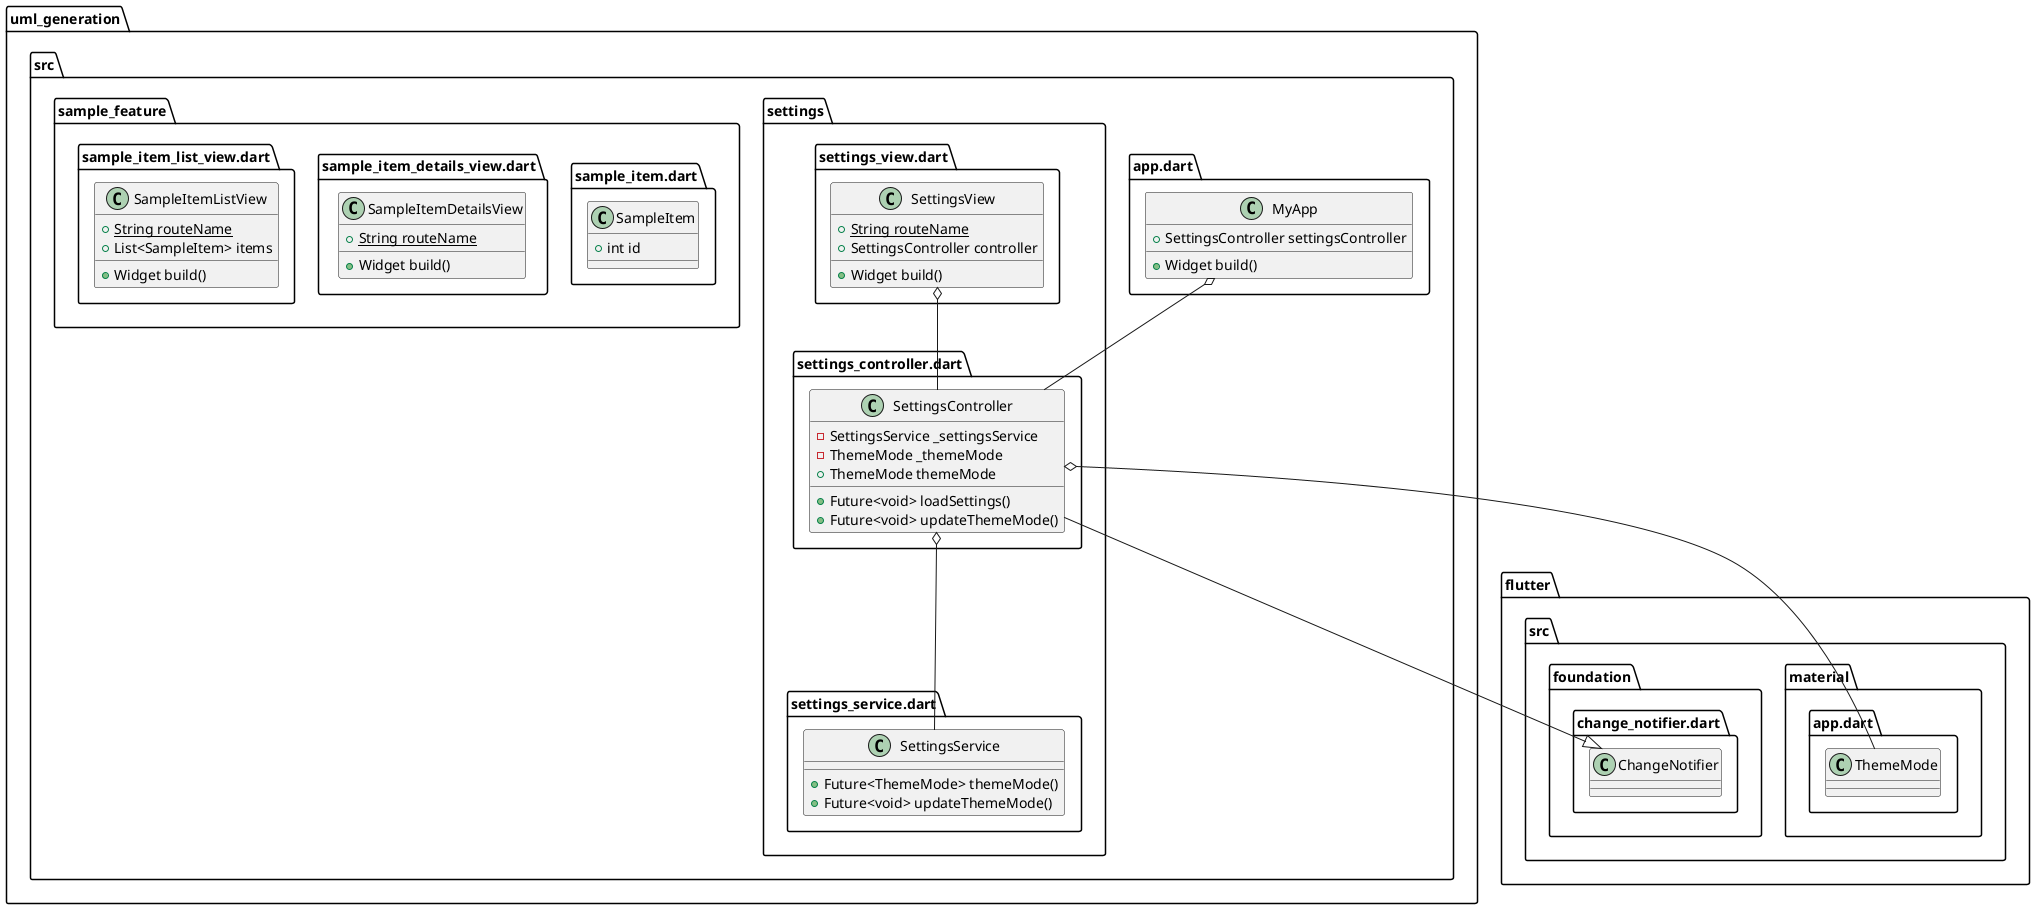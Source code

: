 @startuml
set namespaceSeparator ::

class "uml_generation::src::app.dart::MyApp" {
  +SettingsController settingsController
  +Widget build()
}

"uml_generation::src::app.dart::MyApp" o-- "uml_generation::src::settings::settings_controller.dart::SettingsController"

class "uml_generation::src::sample_feature::sample_item.dart::SampleItem" {
  +int id
}

class "uml_generation::src::sample_feature::sample_item_details_view.dart::SampleItemDetailsView" {
  {static} +String routeName
  +Widget build()
}

class "uml_generation::src::sample_feature::sample_item_list_view.dart::SampleItemListView" {
  {static} +String routeName
  +List<SampleItem> items
  +Widget build()
}

class "uml_generation::src::settings::settings_controller.dart::SettingsController" {
  -SettingsService _settingsService
  -ThemeMode _themeMode
  +ThemeMode themeMode
  +Future<void> loadSettings()
  +Future<void> updateThemeMode()
}

"uml_generation::src::settings::settings_controller.dart::SettingsController" o-- "uml_generation::src::settings::settings_service.dart::SettingsService"
"uml_generation::src::settings::settings_controller.dart::SettingsController" o-- "flutter::src::material::app.dart::ThemeMode"
"flutter::src::foundation::change_notifier.dart::ChangeNotifier" <|-- "uml_generation::src::settings::settings_controller.dart::SettingsController"

class "uml_generation::src::settings::settings_service.dart::SettingsService" {
  +Future<ThemeMode> themeMode()
  +Future<void> updateThemeMode()
}

class "uml_generation::src::settings::settings_view.dart::SettingsView" {
  {static} +String routeName
  +SettingsController controller
  +Widget build()
}

"uml_generation::src::settings::settings_view.dart::SettingsView" o-- "uml_generation::src::settings::settings_controller.dart::SettingsController"


@enduml